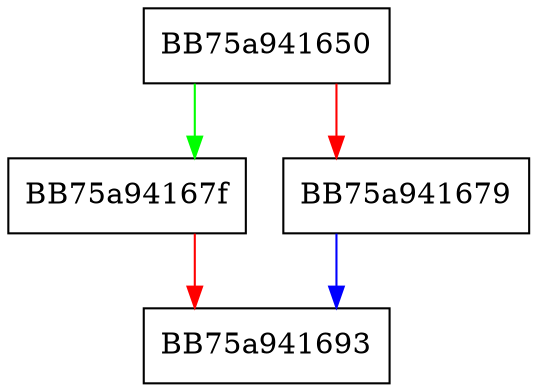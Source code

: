 digraph has_cfi_model {
  node [shape="box"];
  graph [splines=ortho];
  BB75a941650 -> BB75a94167f [color="green"];
  BB75a941650 -> BB75a941679 [color="red"];
  BB75a941679 -> BB75a941693 [color="blue"];
  BB75a94167f -> BB75a941693 [color="red"];
}